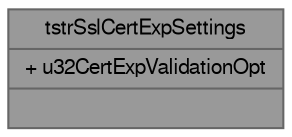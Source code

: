 digraph "tstrSslCertExpSettings"
{
 // LATEX_PDF_SIZE
  bgcolor="transparent";
  edge [fontname=FreeSans,fontsize=10,labelfontname=FreeSans,labelfontsize=10];
  node [fontname=FreeSans,fontsize=10,shape=box,height=0.2,width=0.4];
  Node1 [shape=record,label="{tstrSslCertExpSettings\n|+ u32CertExpValidationOpt\l|}",height=0.2,width=0.4,color="gray40", fillcolor="grey60", style="filled", fontcolor="black",tooltip="SSL Certificate Expiry Validation Settings."];
}
